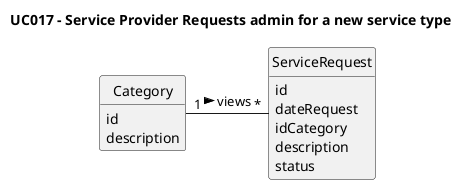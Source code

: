 @startuml
skinparam monochrome true
skinparam packageStyle rectangle
skinparam shadowing false

skinparam classAttributeIconSize 0

hide circle
hide methods

title UC017 - Service Provider Requests admin for a new service type

class ServiceRequest {
    id
    dateRequest
    idCategory
    description
    status
}

class Category {
    id
    description
}

Category "1   " - "   *" ServiceRequest : views >

@enduml